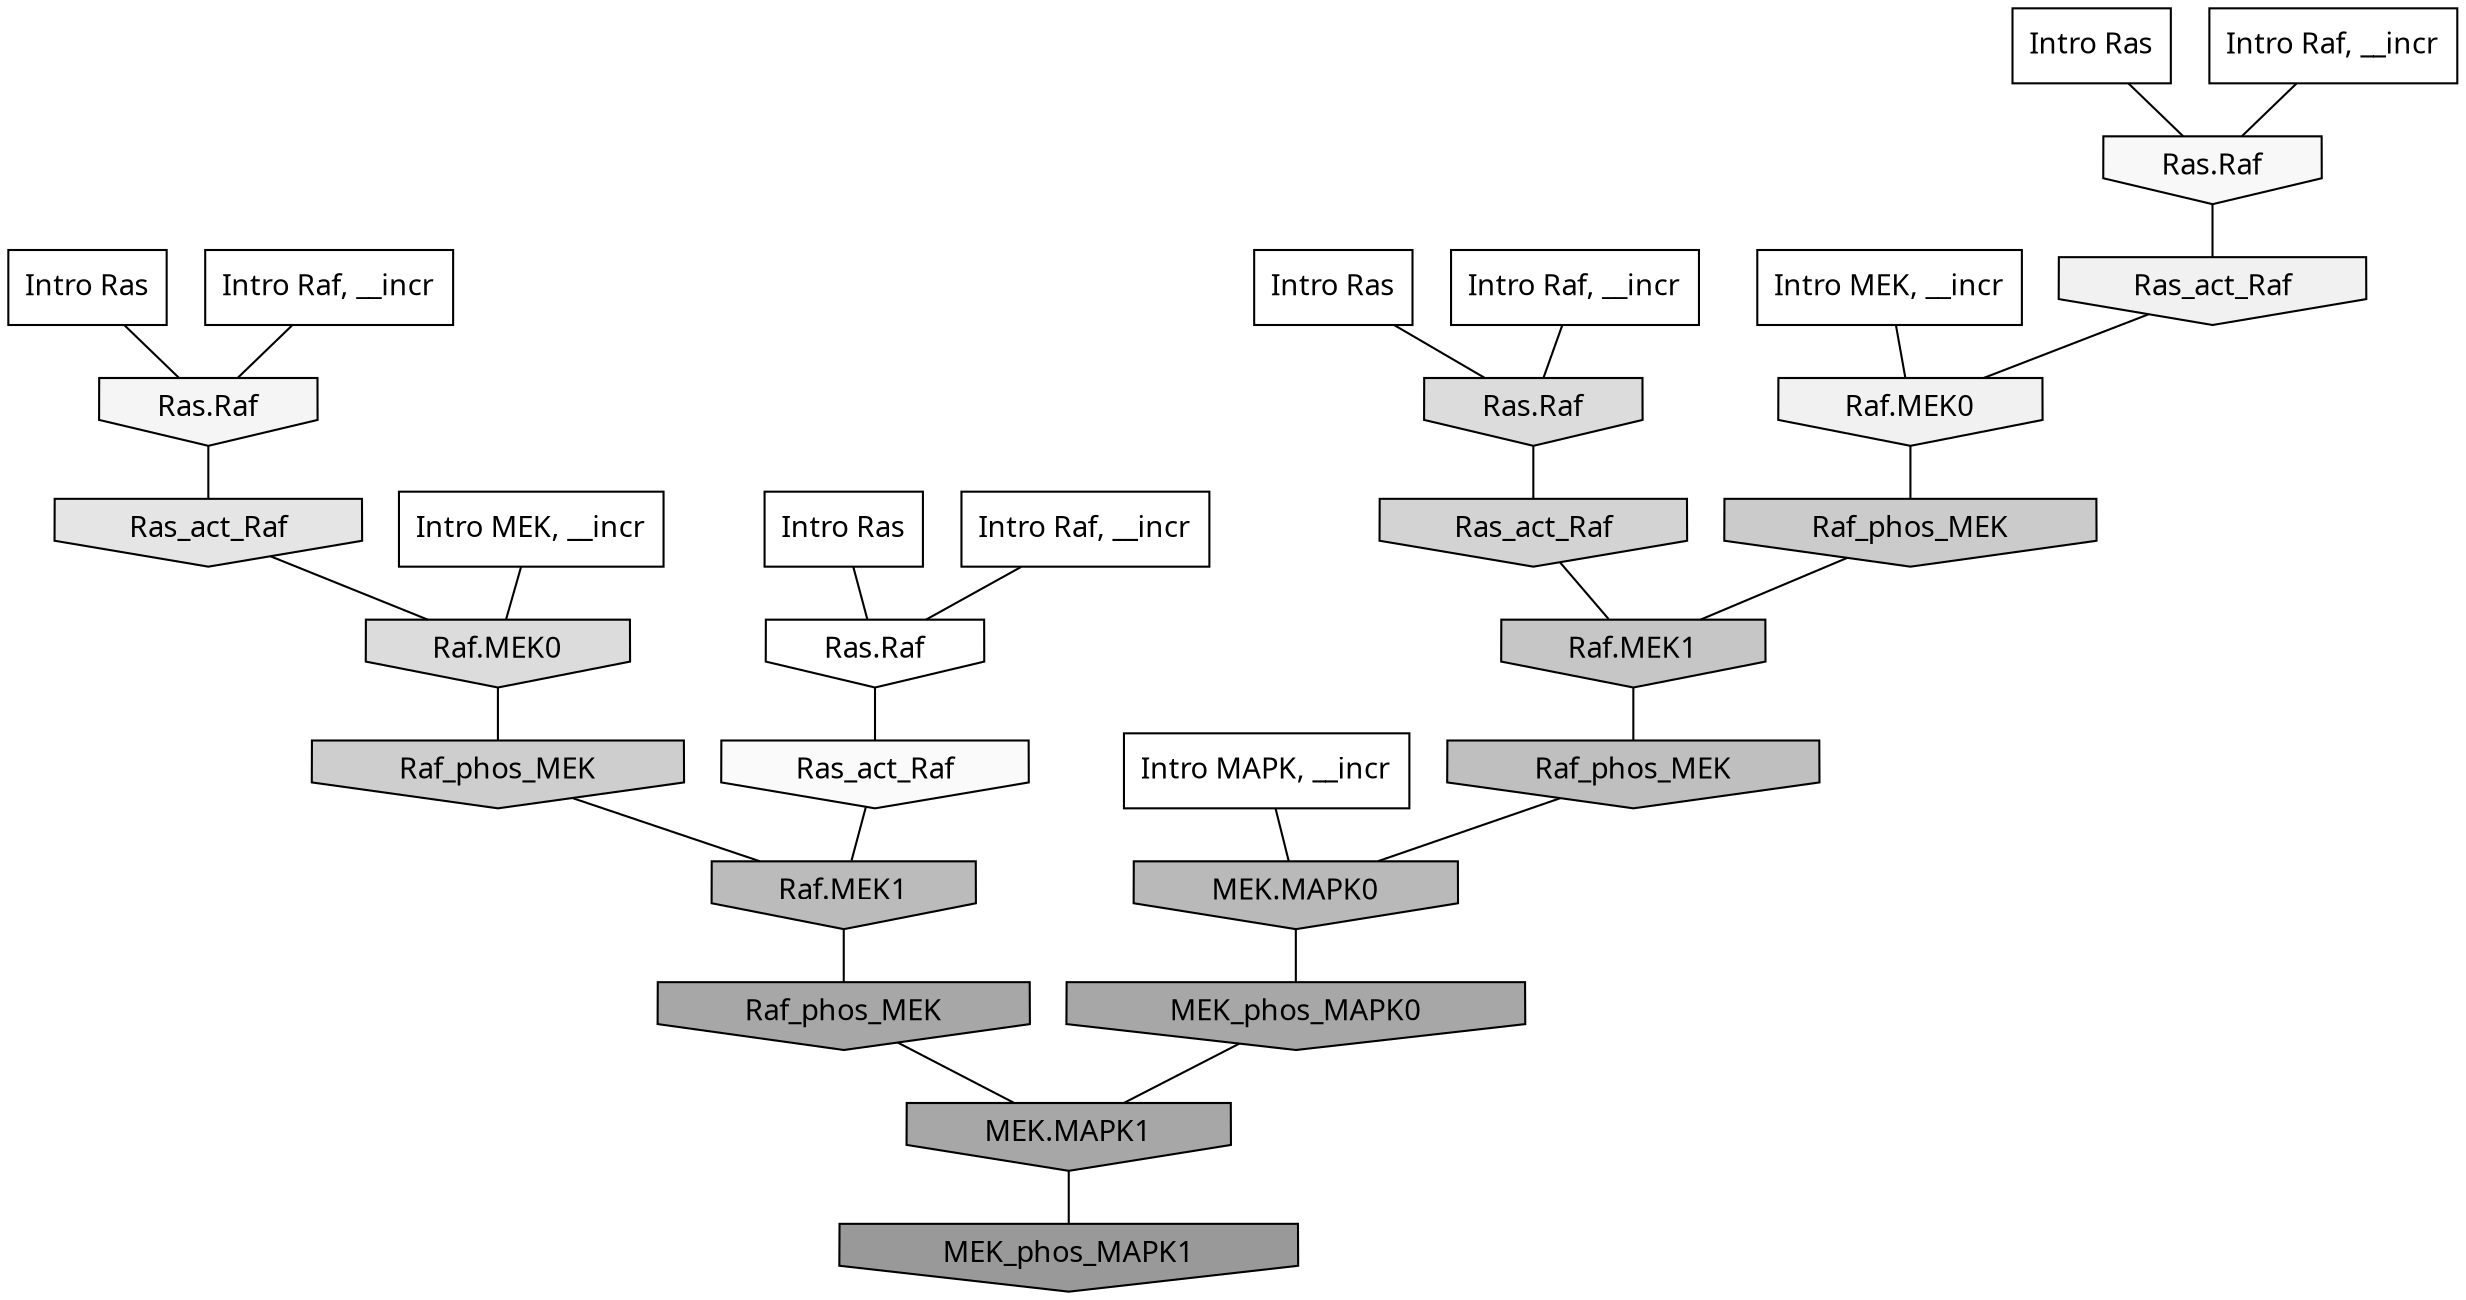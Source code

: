 digraph G{
  rankdir="TB";
  ranksep=0.30;
  node [fontname="CMU Serif"];
  edge [fontname="CMU Serif"];
  
  24 [label="Intro Ras", shape=rectangle, style=filled, fillcolor="0.000 0.000 1.000"]
  
  25 [label="Intro Ras", shape=rectangle, style=filled, fillcolor="0.000 0.000 1.000"]
  
  62 [label="Intro Ras", shape=rectangle, style=filled, fillcolor="0.000 0.000 1.000"]
  
  90 [label="Intro Ras", shape=rectangle, style=filled, fillcolor="0.000 0.000 1.000"]
  
  115 [label="Intro Raf, __incr", shape=rectangle, style=filled, fillcolor="0.000 0.000 1.000"]
  
  193 [label="Intro Raf, __incr", shape=rectangle, style=filled, fillcolor="0.000 0.000 1.000"]
  
  265 [label="Intro Raf, __incr", shape=rectangle, style=filled, fillcolor="0.000 0.000 1.000"]
  
  436 [label="Intro Raf, __incr", shape=rectangle, style=filled, fillcolor="0.000 0.000 1.000"]
  
  1183 [label="Intro MEK, __incr", shape=rectangle, style=filled, fillcolor="0.000 0.000 1.000"]
  
  1739 [label="Intro MEK, __incr", shape=rectangle, style=filled, fillcolor="0.000 0.000 1.000"]
  
  2561 [label="Intro MAPK, __incr", shape=rectangle, style=filled, fillcolor="0.000 0.000 1.000"]
  
  3210 [label="Ras.Raf", shape=invhouse, style=filled, fillcolor="0.000 0.000 1.000"]
  
  3464 [label="Ras_act_Raf", shape=invhouse, style=filled, fillcolor="0.000 0.000 0.978"]
  
  3526 [label="Ras.Raf", shape=invhouse, style=filled, fillcolor="0.000 0.000 0.970"]
  
  3623 [label="Ras.Raf", shape=invhouse, style=filled, fillcolor="0.000 0.000 0.960"]
  
  3845 [label="Ras_act_Raf", shape=invhouse, style=filled, fillcolor="0.000 0.000 0.943"]
  
  3848 [label="Raf.MEK0", shape=invhouse, style=filled, fillcolor="0.000 0.000 0.943"]
  
  4607 [label="Ras_act_Raf", shape=invhouse, style=filled, fillcolor="0.000 0.000 0.898"]
  
  5292 [label="Ras.Raf", shape=invhouse, style=filled, fillcolor="0.000 0.000 0.863"]
  
  5372 [label="Raf.MEK0", shape=invhouse, style=filled, fillcolor="0.000 0.000 0.860"]
  
  6044 [label="Ras_act_Raf", shape=invhouse, style=filled, fillcolor="0.000 0.000 0.827"]
  
  6581 [label="Raf_phos_MEK", shape=invhouse, style=filled, fillcolor="0.000 0.000 0.806"]
  
  6970 [label="Raf_phos_MEK", shape=invhouse, style=filled, fillcolor="0.000 0.000 0.794"]
  
  7691 [label="Raf.MEK1", shape=invhouse, style=filled, fillcolor="0.000 0.000 0.774"]
  
  8570 [label="Raf_phos_MEK", shape=invhouse, style=filled, fillcolor="0.000 0.000 0.750"]
  
  9213 [label="Raf.MEK1", shape=invhouse, style=filled, fillcolor="0.000 0.000 0.734"]
  
  9747 [label="MEK.MAPK0", shape=invhouse, style=filled, fillcolor="0.000 0.000 0.724"]
  
  14091 [label="Raf_phos_MEK", shape=invhouse, style=filled, fillcolor="0.000 0.000 0.656"]
  
  14232 [label="MEK_phos_MAPK0", shape=invhouse, style=filled, fillcolor="0.000 0.000 0.655"]
  
  14462 [label="MEK.MAPK1", shape=invhouse, style=filled, fillcolor="0.000 0.000 0.653"]
  
  17337 [label="MEK_phos_MAPK1", shape=invhouse, style=filled, fillcolor="0.000 0.000 0.600"]
  
  
  14462 -> 17337 [dir=none, color="0.000 0.000 0.000"] 
  14232 -> 14462 [dir=none, color="0.000 0.000 0.000"] 
  14091 -> 14462 [dir=none, color="0.000 0.000 0.000"] 
  9747 -> 14232 [dir=none, color="0.000 0.000 0.000"] 
  9213 -> 14091 [dir=none, color="0.000 0.000 0.000"] 
  8570 -> 9747 [dir=none, color="0.000 0.000 0.000"] 
  7691 -> 8570 [dir=none, color="0.000 0.000 0.000"] 
  6970 -> 7691 [dir=none, color="0.000 0.000 0.000"] 
  6581 -> 9213 [dir=none, color="0.000 0.000 0.000"] 
  6044 -> 7691 [dir=none, color="0.000 0.000 0.000"] 
  5372 -> 6581 [dir=none, color="0.000 0.000 0.000"] 
  5292 -> 6044 [dir=none, color="0.000 0.000 0.000"] 
  4607 -> 5372 [dir=none, color="0.000 0.000 0.000"] 
  3848 -> 6970 [dir=none, color="0.000 0.000 0.000"] 
  3845 -> 3848 [dir=none, color="0.000 0.000 0.000"] 
  3623 -> 4607 [dir=none, color="0.000 0.000 0.000"] 
  3526 -> 3845 [dir=none, color="0.000 0.000 0.000"] 
  3464 -> 9213 [dir=none, color="0.000 0.000 0.000"] 
  3210 -> 3464 [dir=none, color="0.000 0.000 0.000"] 
  2561 -> 9747 [dir=none, color="0.000 0.000 0.000"] 
  1739 -> 5372 [dir=none, color="0.000 0.000 0.000"] 
  1183 -> 3848 [dir=none, color="0.000 0.000 0.000"] 
  436 -> 3526 [dir=none, color="0.000 0.000 0.000"] 
  265 -> 5292 [dir=none, color="0.000 0.000 0.000"] 
  193 -> 3623 [dir=none, color="0.000 0.000 0.000"] 
  115 -> 3210 [dir=none, color="0.000 0.000 0.000"] 
  90 -> 3210 [dir=none, color="0.000 0.000 0.000"] 
  62 -> 3526 [dir=none, color="0.000 0.000 0.000"] 
  25 -> 5292 [dir=none, color="0.000 0.000 0.000"] 
  24 -> 3623 [dir=none, color="0.000 0.000 0.000"] 
  
  }
